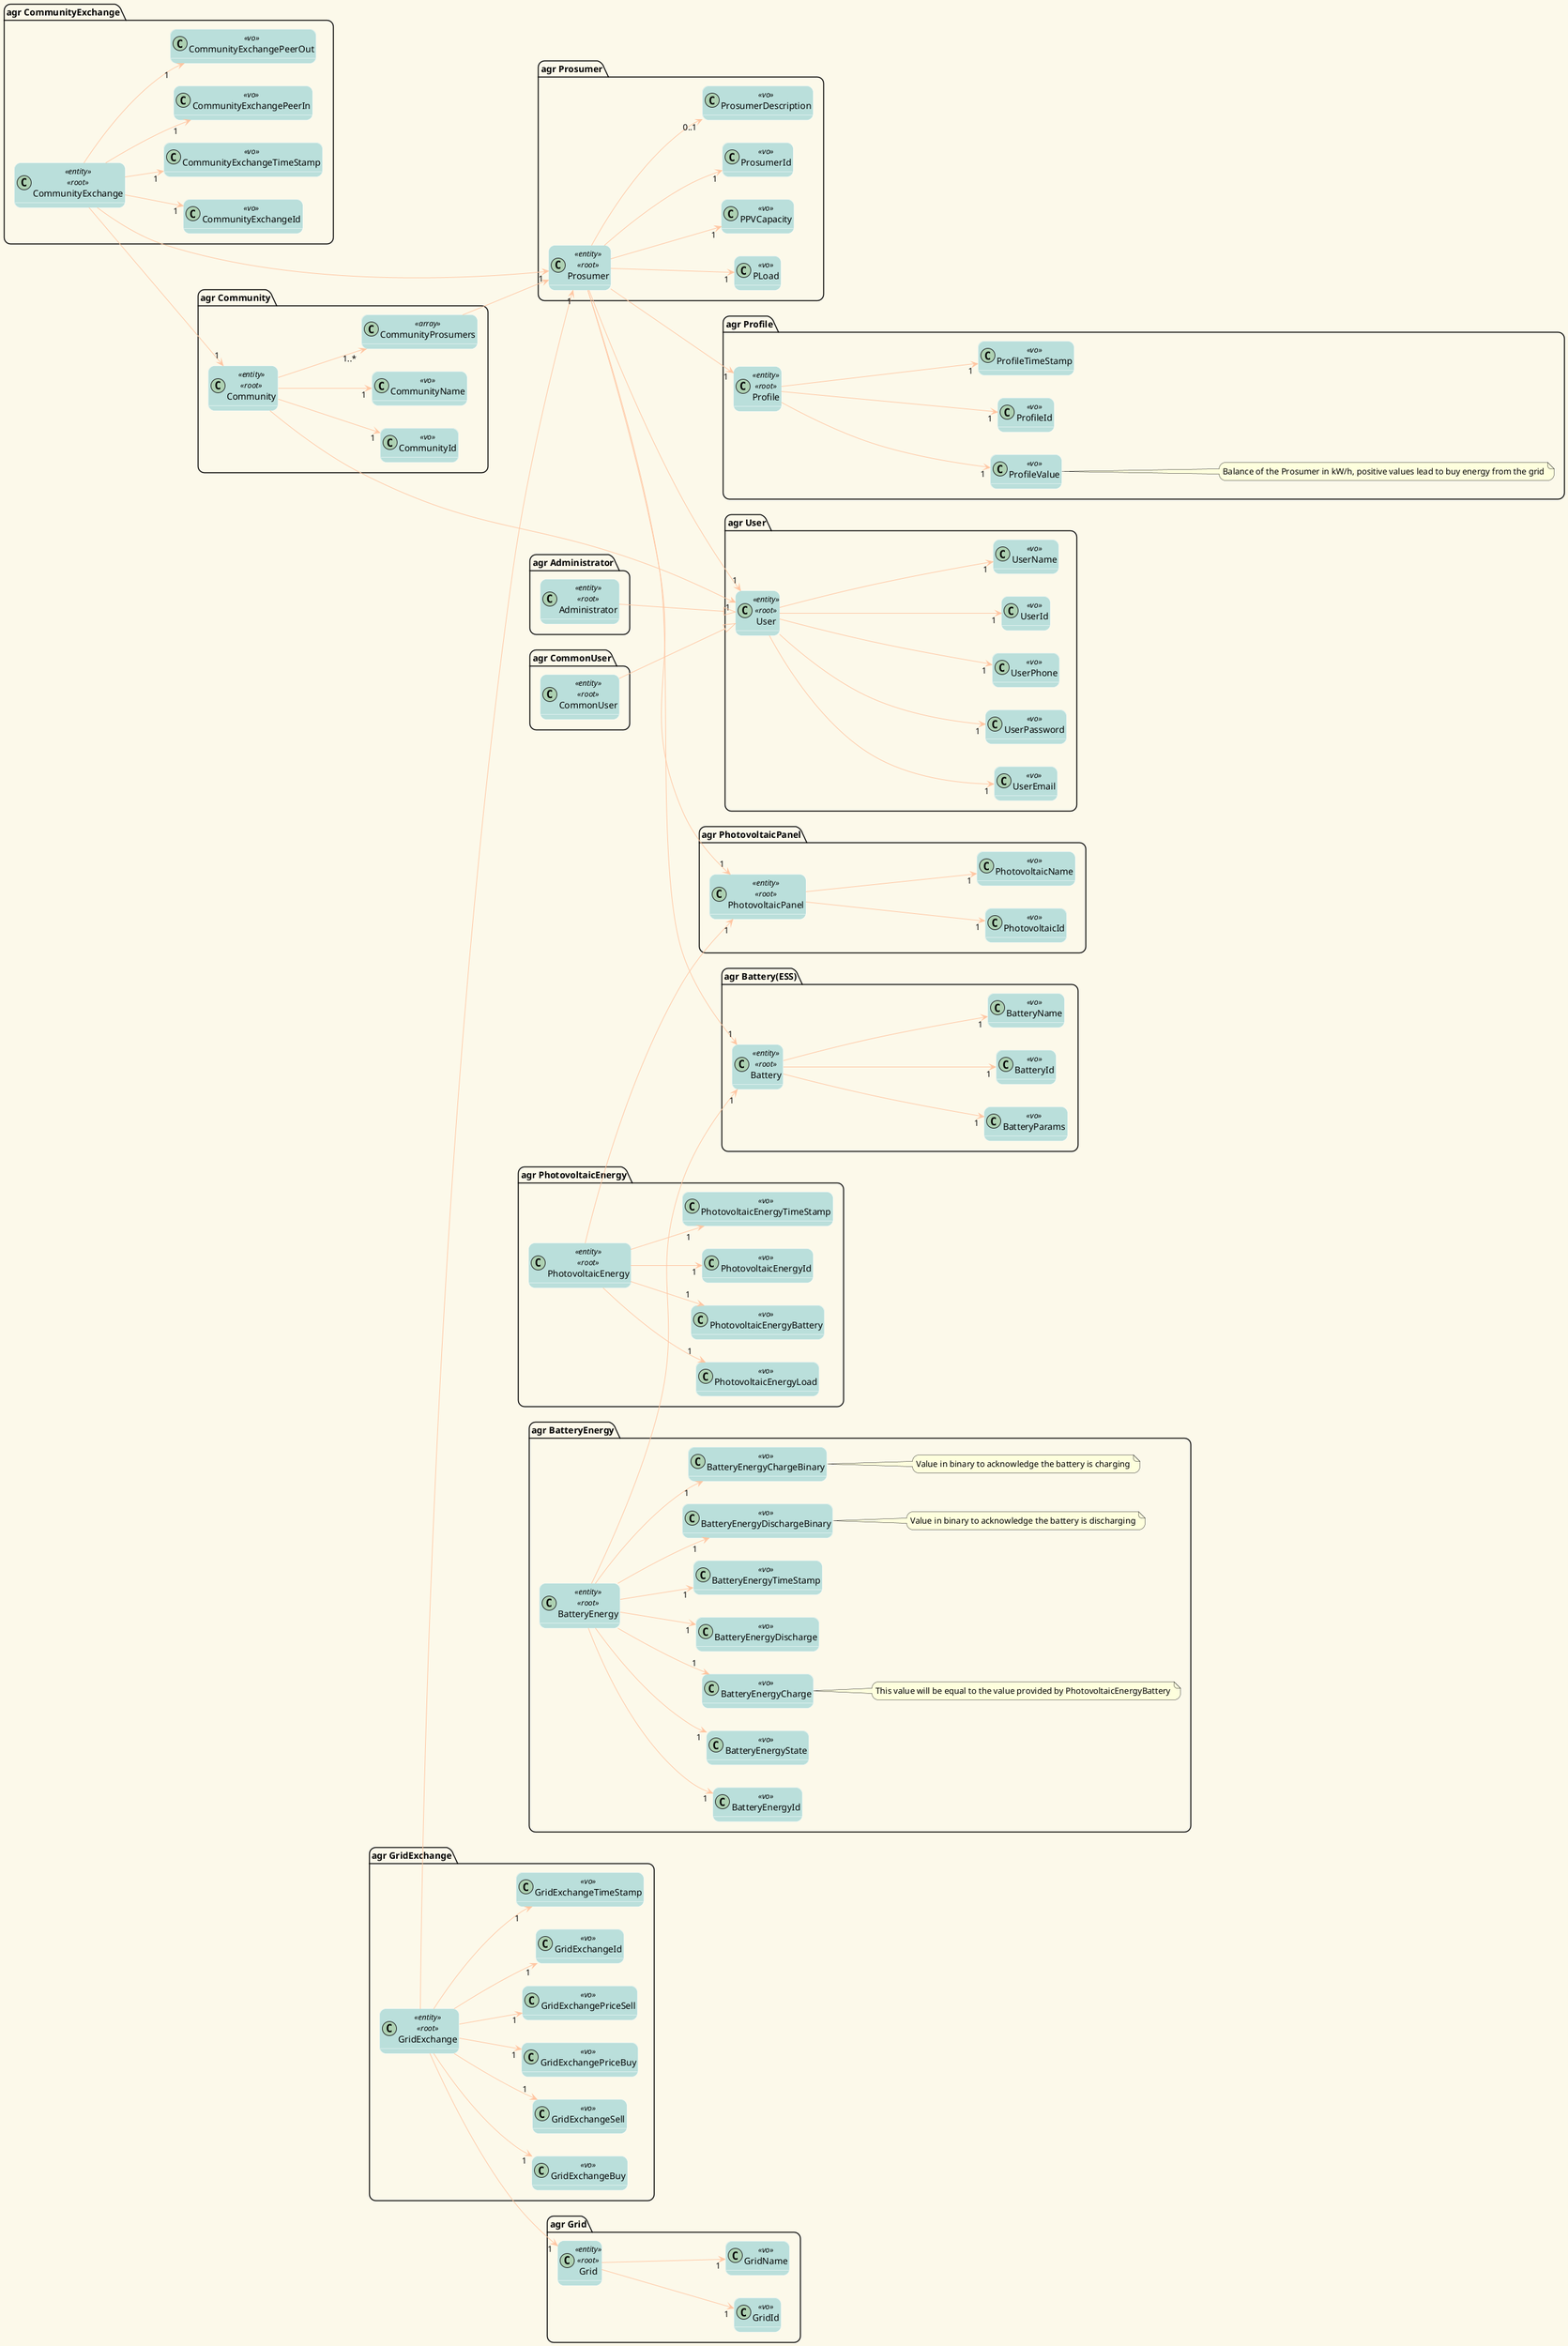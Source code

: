 @startuml DDD

hide methods
' ======= layout =========
skinparam backgroundColor #fcf9ea
skinparam titleBorderRoundCorner 15
skinparam titleFontSize 30
skinparam classAttributeIconSize 0
skinparam titleFontName Arial Black
skinparam titleFontColor #f8a978
skinparam roundcorner 20
skinparam stereotypeCBackgroundColor ffc5a1
left to right direction

skinparam class {

ArrowColor ffc5a1
BorderColor White
BackgroundColor badfdb
BackgroundColor<<Event>> skyblue
BackgroundColor<<Service>> Moccasin

}
package "agr Prosumer" {
    class Prosumer <<entity>> <<root>>
    class ProsumerId <<vo>>
    class ProsumerDescription <<vo>>
    class PLoad <<vo>>
    class PPVCapacity <<vo>>

    Prosumer --> "1" ProsumerId
    Prosumer --> "0..1" ProsumerDescription
    Prosumer --> "1" PLoad
    Prosumer --> "1" PPVCapacity
}

package "agr Profile" {
    class Profile <<entity>> <<root>>
    class ProfileId <<vo>>
    class ProfileTimeStamp <<vo>>
    class ProfileValue <<vo>>
    note right: Balance of the Prosumer in kW/h, positive values lead to buy energy from the grid

    Prosumer --> "1" Profile
    Profile --> "1" ProfileTimeStamp
    Profile --> "1" ProfileId
    Profile --> "1" ProfileValue
}

package "agr Grid" {
    class Grid <<entity>> <<root>>
    class GridId <<vo>>
    class GridName <<vo>>

    Grid --> "1" GridId
    Grid --> "1" GridName
}

package "agr GridExchange" {
    class GridExchange <<entity>> <<root>>
    class GridExchangeId <<vo>>
    class GridExchangeTimeStamp <<vo>>
    class GridExchangeBuy <<vo>>
    class GridExchangeSell <<vo>>
    class GridExchangePriceBuy <<vo>>
    class GridExchangePriceSell <<vo>>

    GridExchange --> "1" Grid
    GridExchange --> "1" Prosumer
    GridExchange --> "1" GridExchangeId
    GridExchange --> "1" GridExchangeTimeStamp
    GridExchange --> "1" GridExchangeBuy
    GridExchange --> "1" GridExchangeSell
    GridExchange --> "1" GridExchangePriceBuy
    GridExchange --> "1" GridExchangePriceSell
}

package "agr Community" {
    class Community <<entity>> <<root>>
    class CommunityId <<vo>>
    class CommunityName <<vo>>
    class CommunityProsumers <<array>>

    Community --> "1" CommunityId
    Community --> "1" CommunityName
    Community --> "1..*" CommunityProsumers
    CommunityProsumers --> Prosumer
}

package "agr CommunityExchange" {
    class CommunityExchange <<entity>> <<root>>
    class CommunityExchangeId <<vo>>
    class CommunityExchangeTimeStamp <<vo>>
    class CommunityExchangePeerIn <<vo>>
    class CommunityExchangePeerOut <<vo>>

    CommunityExchange --> "1" Community
    CommunityExchange --> "1" Prosumer
    CommunityExchange --> "1" CommunityExchangeId
    CommunityExchange --> "1" CommunityExchangeTimeStamp
    CommunityExchange --> "1" CommunityExchangePeerIn
    CommunityExchange --> "1" CommunityExchangePeerOut
}

package "agr User" {
    class User <<entity>> <<root>>
    class UserId <<vo>>
    class UserName <<vo>>
    class UserEmail <<vo>>
    class UserPassword <<vo>>
    class UserPhone <<vo>>

    User --> "1" UserId
    User --> "1" UserName
    User --> "1" UserEmail
    User --> "1" UserPassword
    User --> "1" UserPhone
    Community --> "1" User
    Prosumer --> "1" User
}

package "agr Administrator" {
    class Administrator <<entity>> <<root>>
    Administrator --|> User
}

package "agr CommonUser" {
    class CommonUser <<entity>> <<root>>
    CommonUser --|> User
}

package "agr PhotovoltaicPanel" {
    class PhotovoltaicPanel <<entity>> <<root>>
    class PhotovoltaicId <<vo>>
    class PhotovoltaicName <<vo>>

    PhotovoltaicPanel --> "1" PhotovoltaicId
    PhotovoltaicPanel --> "1" PhotovoltaicName
    Prosumer --> "1" PhotovoltaicPanel
}

package "agr PhotovoltaicEnergy" {
    class PhotovoltaicEnergy <<entity>> <<root>>
    class PhotovoltaicEnergyId <<vo>>
    class PhotovoltaicEnergyTimeStamp <<vo>>
    class PhotovoltaicEnergyLoad <<vo>>
    class PhotovoltaicEnergyBattery <<vo>>

    PhotovoltaicEnergy --> "1" PhotovoltaicPanel
    PhotovoltaicEnergy --> "1" PhotovoltaicEnergyId
    PhotovoltaicEnergy --> "1" PhotovoltaicEnergyTimeStamp
    PhotovoltaicEnergy --> "1" PhotovoltaicEnergyLoad
    PhotovoltaicEnergy --> "1" PhotovoltaicEnergyBattery
}

package "agr Battery(ESS)" {
    class Battery <<entity>> <<root>>
    class BatteryId <<vo>>
    class BatteryName <<vo>>
    class BatteryParams <<vo>>

    Prosumer --> "1" Battery
    Battery --> "1" BatteryId
    Battery --> "1" BatteryName
    Battery --> "1" BatteryParams
}

package "agr BatteryEnergy" {
    class BatteryEnergy <<entity>> <<root>>
    class BatteryEnergyId <<vo>>
    class BatteryEnergyState <<vo>>
    class BatteryEnergyCharge <<vo>>
    note right: This value will be equal to the value provided by PhotovoltaicEnergyBattery
    class BatteryEnergyDischarge <<vo>>
    class BatteryEnergyTimeStamp <<vo>>
    class BatteryEnergyDischargeBinary <<vo>>
    note right: Value in binary to acknowledge the battery is discharging
    class BatteryEnergyChargeBinary <<vo>>
    note right: Value in binary to acknowledge the battery is charging

    BatteryEnergy --> "1" Battery
    BatteryEnergy --> "1" BatteryEnergyId
    BatteryEnergy --> "1" BatteryEnergyState
    BatteryEnergy --> "1" BatteryEnergyCharge
    BatteryEnergy --> "1" BatteryEnergyDischarge
    BatteryEnergy --> "1" BatteryEnergyTimeStamp
    BatteryEnergy --> "1" BatteryEnergyDischargeBinary
    BatteryEnergy --> "1" BatteryEnergyChargeBinary
}

@enduml